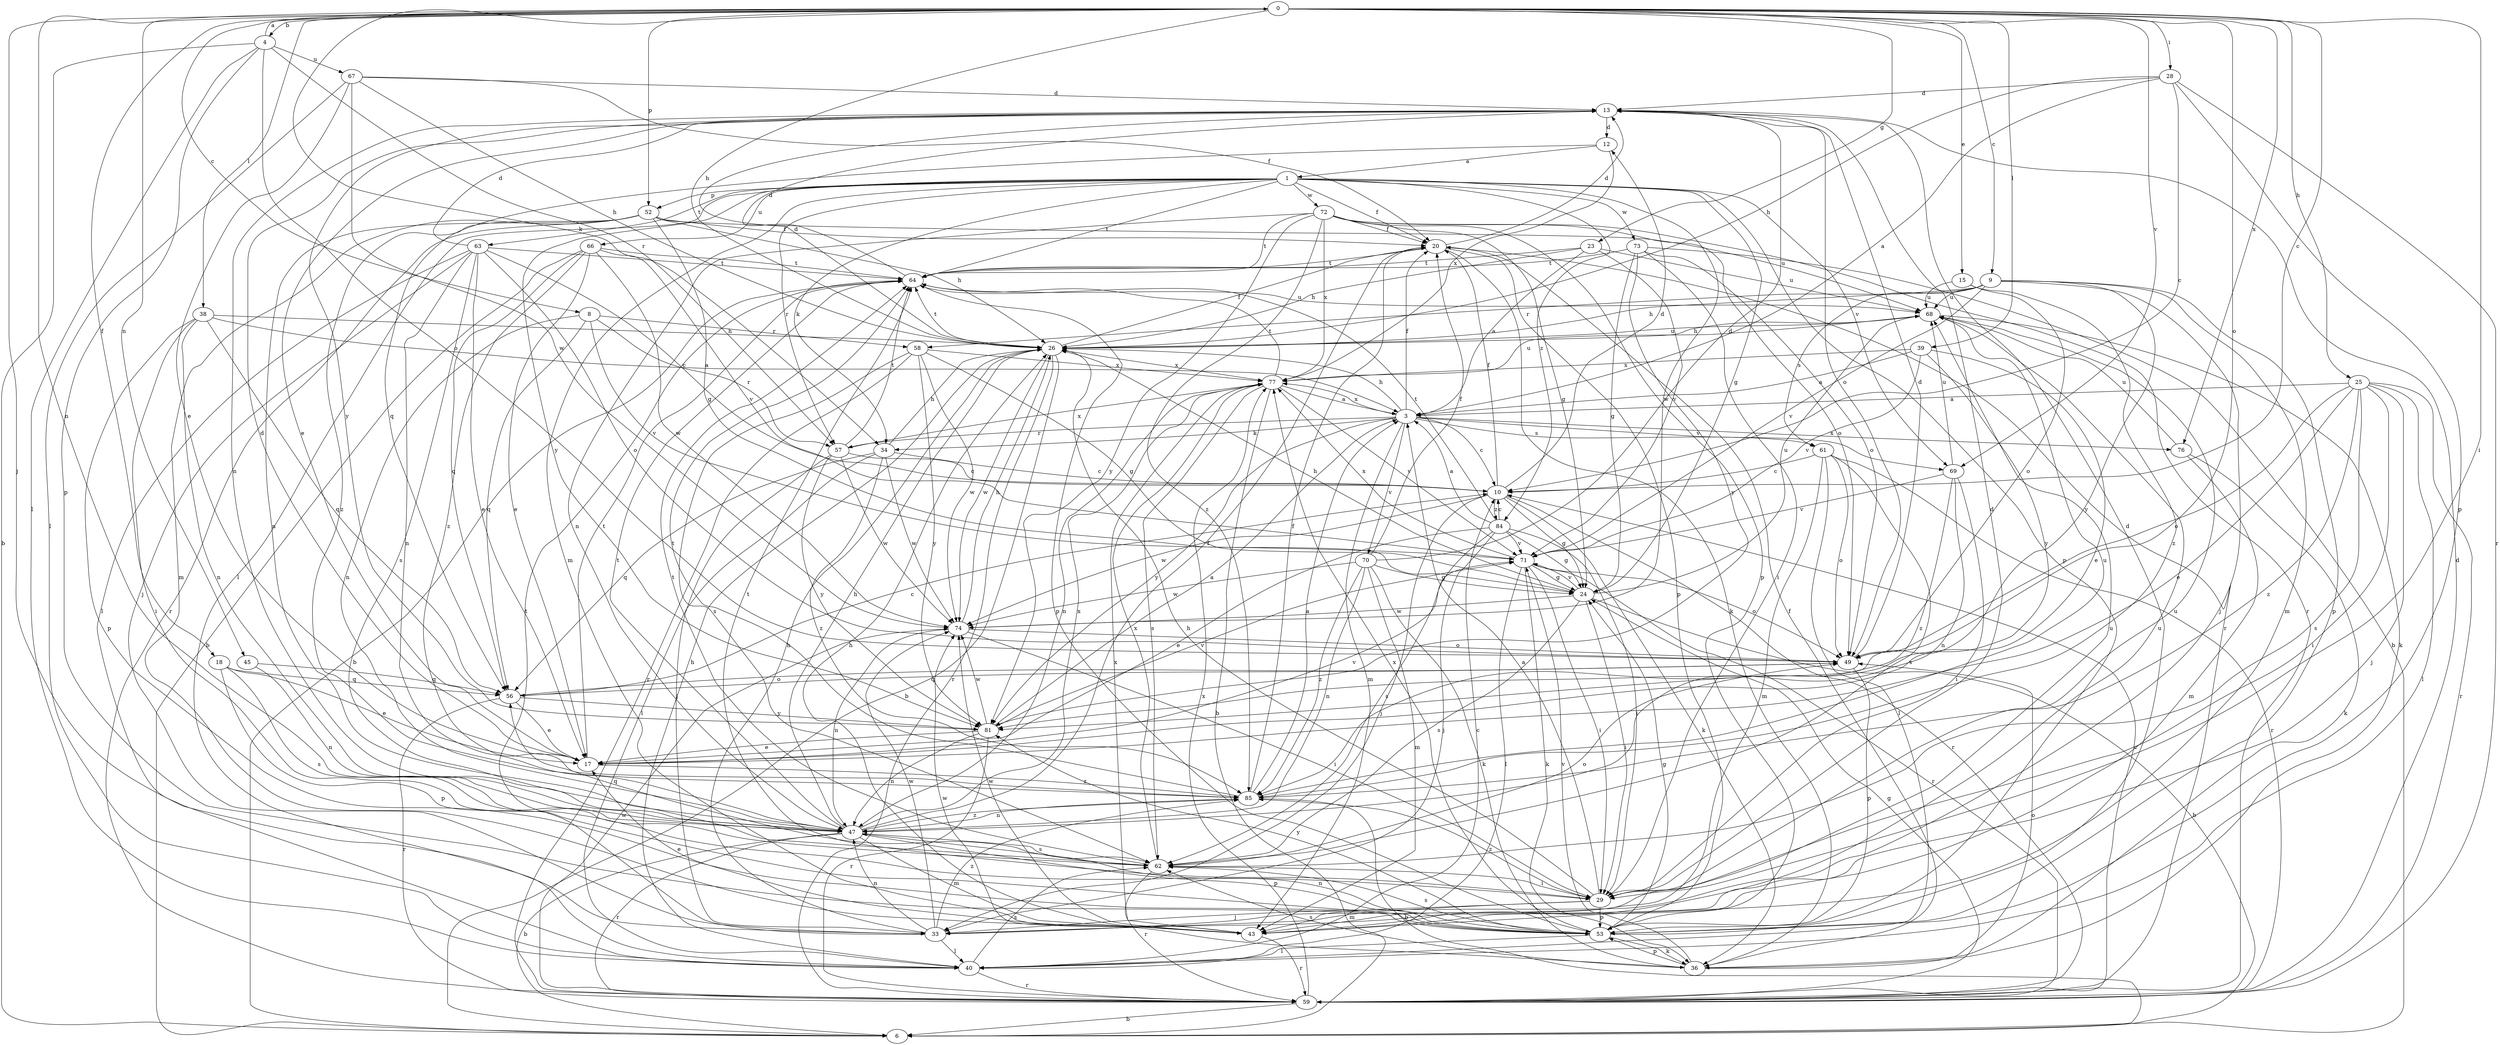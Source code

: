 strict digraph  {
0;
1;
3;
4;
6;
8;
9;
10;
12;
13;
15;
17;
18;
20;
23;
24;
25;
26;
28;
29;
33;
34;
36;
38;
39;
40;
43;
45;
47;
49;
52;
53;
56;
57;
58;
59;
61;
62;
63;
64;
66;
67;
68;
69;
70;
71;
72;
73;
74;
76;
77;
81;
84;
85;
0 -> 4  [label=b];
0 -> 8  [label=c];
0 -> 9  [label=c];
0 -> 10  [label=c];
0 -> 15  [label=e];
0 -> 18  [label=f];
0 -> 23  [label=g];
0 -> 25  [label=h];
0 -> 26  [label=h];
0 -> 28  [label=i];
0 -> 29  [label=i];
0 -> 33  [label=j];
0 -> 34  [label=k];
0 -> 38  [label=l];
0 -> 39  [label=l];
0 -> 45  [label=n];
0 -> 47  [label=n];
0 -> 49  [label=o];
0 -> 52  [label=p];
0 -> 69  [label=v];
0 -> 76  [label=x];
1 -> 20  [label=f];
1 -> 24  [label=g];
1 -> 34  [label=k];
1 -> 40  [label=l];
1 -> 43  [label=m];
1 -> 52  [label=p];
1 -> 53  [label=p];
1 -> 57  [label=r];
1 -> 63  [label=t];
1 -> 64  [label=t];
1 -> 66  [label=u];
1 -> 69  [label=v];
1 -> 72  [label=w];
1 -> 73  [label=w];
1 -> 74  [label=w];
1 -> 81  [label=y];
1 -> 84  [label=z];
3 -> 10  [label=c];
3 -> 20  [label=f];
3 -> 26  [label=h];
3 -> 34  [label=k];
3 -> 43  [label=m];
3 -> 57  [label=r];
3 -> 61  [label=s];
3 -> 69  [label=v];
3 -> 70  [label=v];
3 -> 76  [label=x];
3 -> 77  [label=x];
3 -> 81  [label=y];
4 -> 0  [label=a];
4 -> 6  [label=b];
4 -> 40  [label=l];
4 -> 49  [label=o];
4 -> 53  [label=p];
4 -> 57  [label=r];
4 -> 67  [label=u];
8 -> 47  [label=n];
8 -> 56  [label=q];
8 -> 57  [label=r];
8 -> 58  [label=r];
8 -> 71  [label=v];
9 -> 26  [label=h];
9 -> 33  [label=j];
9 -> 43  [label=m];
9 -> 53  [label=p];
9 -> 58  [label=r];
9 -> 61  [label=s];
9 -> 68  [label=u];
9 -> 71  [label=v];
9 -> 81  [label=y];
10 -> 12  [label=d];
10 -> 20  [label=f];
10 -> 24  [label=g];
10 -> 33  [label=j];
10 -> 36  [label=k];
10 -> 59  [label=r];
10 -> 74  [label=w];
10 -> 84  [label=z];
12 -> 1  [label=a];
12 -> 56  [label=q];
12 -> 77  [label=x];
13 -> 12  [label=d];
13 -> 17  [label=e];
13 -> 47  [label=n];
13 -> 49  [label=o];
13 -> 81  [label=y];
15 -> 49  [label=o];
15 -> 68  [label=u];
15 -> 85  [label=z];
17 -> 13  [label=d];
17 -> 64  [label=t];
17 -> 71  [label=v];
17 -> 85  [label=z];
18 -> 17  [label=e];
18 -> 53  [label=p];
18 -> 56  [label=q];
18 -> 62  [label=s];
20 -> 13  [label=d];
20 -> 36  [label=k];
20 -> 53  [label=p];
20 -> 59  [label=r];
20 -> 64  [label=t];
23 -> 3  [label=a];
23 -> 26  [label=h];
23 -> 64  [label=t];
23 -> 68  [label=u];
23 -> 71  [label=v];
24 -> 6  [label=b];
24 -> 26  [label=h];
24 -> 29  [label=i];
24 -> 62  [label=s];
24 -> 68  [label=u];
24 -> 71  [label=v];
24 -> 74  [label=w];
25 -> 3  [label=a];
25 -> 17  [label=e];
25 -> 29  [label=i];
25 -> 33  [label=j];
25 -> 40  [label=l];
25 -> 49  [label=o];
25 -> 59  [label=r];
25 -> 62  [label=s];
25 -> 85  [label=z];
26 -> 6  [label=b];
26 -> 13  [label=d];
26 -> 20  [label=f];
26 -> 59  [label=r];
26 -> 64  [label=t];
26 -> 68  [label=u];
26 -> 74  [label=w];
26 -> 77  [label=x];
28 -> 3  [label=a];
28 -> 10  [label=c];
28 -> 13  [label=d];
28 -> 26  [label=h];
28 -> 53  [label=p];
28 -> 59  [label=r];
29 -> 3  [label=a];
29 -> 13  [label=d];
29 -> 26  [label=h];
29 -> 33  [label=j];
29 -> 43  [label=m];
29 -> 53  [label=p];
29 -> 64  [label=t];
29 -> 68  [label=u];
29 -> 85  [label=z];
33 -> 26  [label=h];
33 -> 40  [label=l];
33 -> 47  [label=n];
33 -> 64  [label=t];
33 -> 68  [label=u];
33 -> 74  [label=w];
33 -> 85  [label=z];
34 -> 10  [label=c];
34 -> 26  [label=h];
34 -> 40  [label=l];
34 -> 56  [label=q];
34 -> 74  [label=w];
34 -> 85  [label=z];
36 -> 20  [label=f];
36 -> 49  [label=o];
36 -> 53  [label=p];
36 -> 62  [label=s];
36 -> 71  [label=v];
36 -> 74  [label=w];
38 -> 3  [label=a];
38 -> 26  [label=h];
38 -> 29  [label=i];
38 -> 47  [label=n];
38 -> 53  [label=p];
38 -> 56  [label=q];
39 -> 3  [label=a];
39 -> 17  [label=e];
39 -> 71  [label=v];
39 -> 77  [label=x];
39 -> 81  [label=y];
40 -> 10  [label=c];
40 -> 26  [label=h];
40 -> 59  [label=r];
40 -> 62  [label=s];
43 -> 17  [label=e];
43 -> 26  [label=h];
43 -> 59  [label=r];
43 -> 68  [label=u];
43 -> 74  [label=w];
43 -> 77  [label=x];
45 -> 47  [label=n];
45 -> 56  [label=q];
47 -> 6  [label=b];
47 -> 20  [label=f];
47 -> 26  [label=h];
47 -> 43  [label=m];
47 -> 53  [label=p];
47 -> 59  [label=r];
47 -> 62  [label=s];
47 -> 64  [label=t];
47 -> 77  [label=x];
47 -> 85  [label=z];
49 -> 13  [label=d];
49 -> 53  [label=p];
49 -> 56  [label=q];
52 -> 20  [label=f];
52 -> 24  [label=g];
52 -> 26  [label=h];
52 -> 43  [label=m];
52 -> 47  [label=n];
52 -> 59  [label=r];
52 -> 68  [label=u];
52 -> 85  [label=z];
53 -> 13  [label=d];
53 -> 24  [label=g];
53 -> 36  [label=k];
53 -> 40  [label=l];
53 -> 47  [label=n];
53 -> 62  [label=s];
53 -> 77  [label=x];
53 -> 81  [label=y];
56 -> 10  [label=c];
56 -> 17  [label=e];
56 -> 49  [label=o];
56 -> 59  [label=r];
56 -> 81  [label=y];
57 -> 10  [label=c];
57 -> 33  [label=j];
57 -> 64  [label=t];
57 -> 74  [label=w];
57 -> 77  [label=x];
57 -> 81  [label=y];
58 -> 24  [label=g];
58 -> 59  [label=r];
58 -> 62  [label=s];
58 -> 74  [label=w];
58 -> 77  [label=x];
58 -> 81  [label=y];
59 -> 6  [label=b];
59 -> 10  [label=c];
59 -> 13  [label=d];
59 -> 24  [label=g];
59 -> 74  [label=w];
59 -> 77  [label=x];
61 -> 10  [label=c];
61 -> 40  [label=l];
61 -> 43  [label=m];
61 -> 49  [label=o];
61 -> 59  [label=r];
61 -> 62  [label=s];
62 -> 29  [label=i];
62 -> 49  [label=o];
62 -> 56  [label=q];
62 -> 59  [label=r];
62 -> 64  [label=t];
62 -> 77  [label=x];
63 -> 10  [label=c];
63 -> 13  [label=d];
63 -> 17  [label=e];
63 -> 33  [label=j];
63 -> 40  [label=l];
63 -> 47  [label=n];
63 -> 49  [label=o];
63 -> 62  [label=s];
63 -> 64  [label=t];
64 -> 6  [label=b];
64 -> 13  [label=d];
64 -> 53  [label=p];
64 -> 68  [label=u];
66 -> 6  [label=b];
66 -> 17  [label=e];
66 -> 56  [label=q];
66 -> 64  [label=t];
66 -> 71  [label=v];
66 -> 74  [label=w];
66 -> 85  [label=z];
67 -> 13  [label=d];
67 -> 17  [label=e];
67 -> 20  [label=f];
67 -> 26  [label=h];
67 -> 40  [label=l];
67 -> 74  [label=w];
68 -> 26  [label=h];
68 -> 36  [label=k];
69 -> 29  [label=i];
69 -> 47  [label=n];
69 -> 68  [label=u];
69 -> 71  [label=v];
69 -> 85  [label=z];
70 -> 13  [label=d];
70 -> 20  [label=f];
70 -> 24  [label=g];
70 -> 36  [label=k];
70 -> 43  [label=m];
70 -> 47  [label=n];
70 -> 74  [label=w];
70 -> 85  [label=z];
71 -> 24  [label=g];
71 -> 29  [label=i];
71 -> 36  [label=k];
71 -> 40  [label=l];
71 -> 49  [label=o];
71 -> 59  [label=r];
71 -> 77  [label=x];
72 -> 20  [label=f];
72 -> 24  [label=g];
72 -> 47  [label=n];
72 -> 49  [label=o];
72 -> 53  [label=p];
72 -> 59  [label=r];
72 -> 64  [label=t];
72 -> 77  [label=x];
72 -> 81  [label=y];
72 -> 85  [label=z];
73 -> 6  [label=b];
73 -> 24  [label=g];
73 -> 29  [label=i];
73 -> 49  [label=o];
73 -> 64  [label=t];
73 -> 81  [label=y];
74 -> 26  [label=h];
74 -> 29  [label=i];
74 -> 47  [label=n];
74 -> 49  [label=o];
76 -> 36  [label=k];
76 -> 43  [label=m];
76 -> 68  [label=u];
77 -> 3  [label=a];
77 -> 6  [label=b];
77 -> 47  [label=n];
77 -> 62  [label=s];
77 -> 64  [label=t];
77 -> 68  [label=u];
77 -> 71  [label=v];
81 -> 3  [label=a];
81 -> 17  [label=e];
81 -> 47  [label=n];
81 -> 59  [label=r];
81 -> 71  [label=v];
81 -> 74  [label=w];
84 -> 3  [label=a];
84 -> 10  [label=c];
84 -> 17  [label=e];
84 -> 24  [label=g];
84 -> 29  [label=i];
84 -> 33  [label=j];
84 -> 62  [label=s];
84 -> 64  [label=t];
84 -> 71  [label=v];
85 -> 3  [label=a];
85 -> 6  [label=b];
85 -> 20  [label=f];
85 -> 47  [label=n];
85 -> 64  [label=t];
85 -> 68  [label=u];
}
